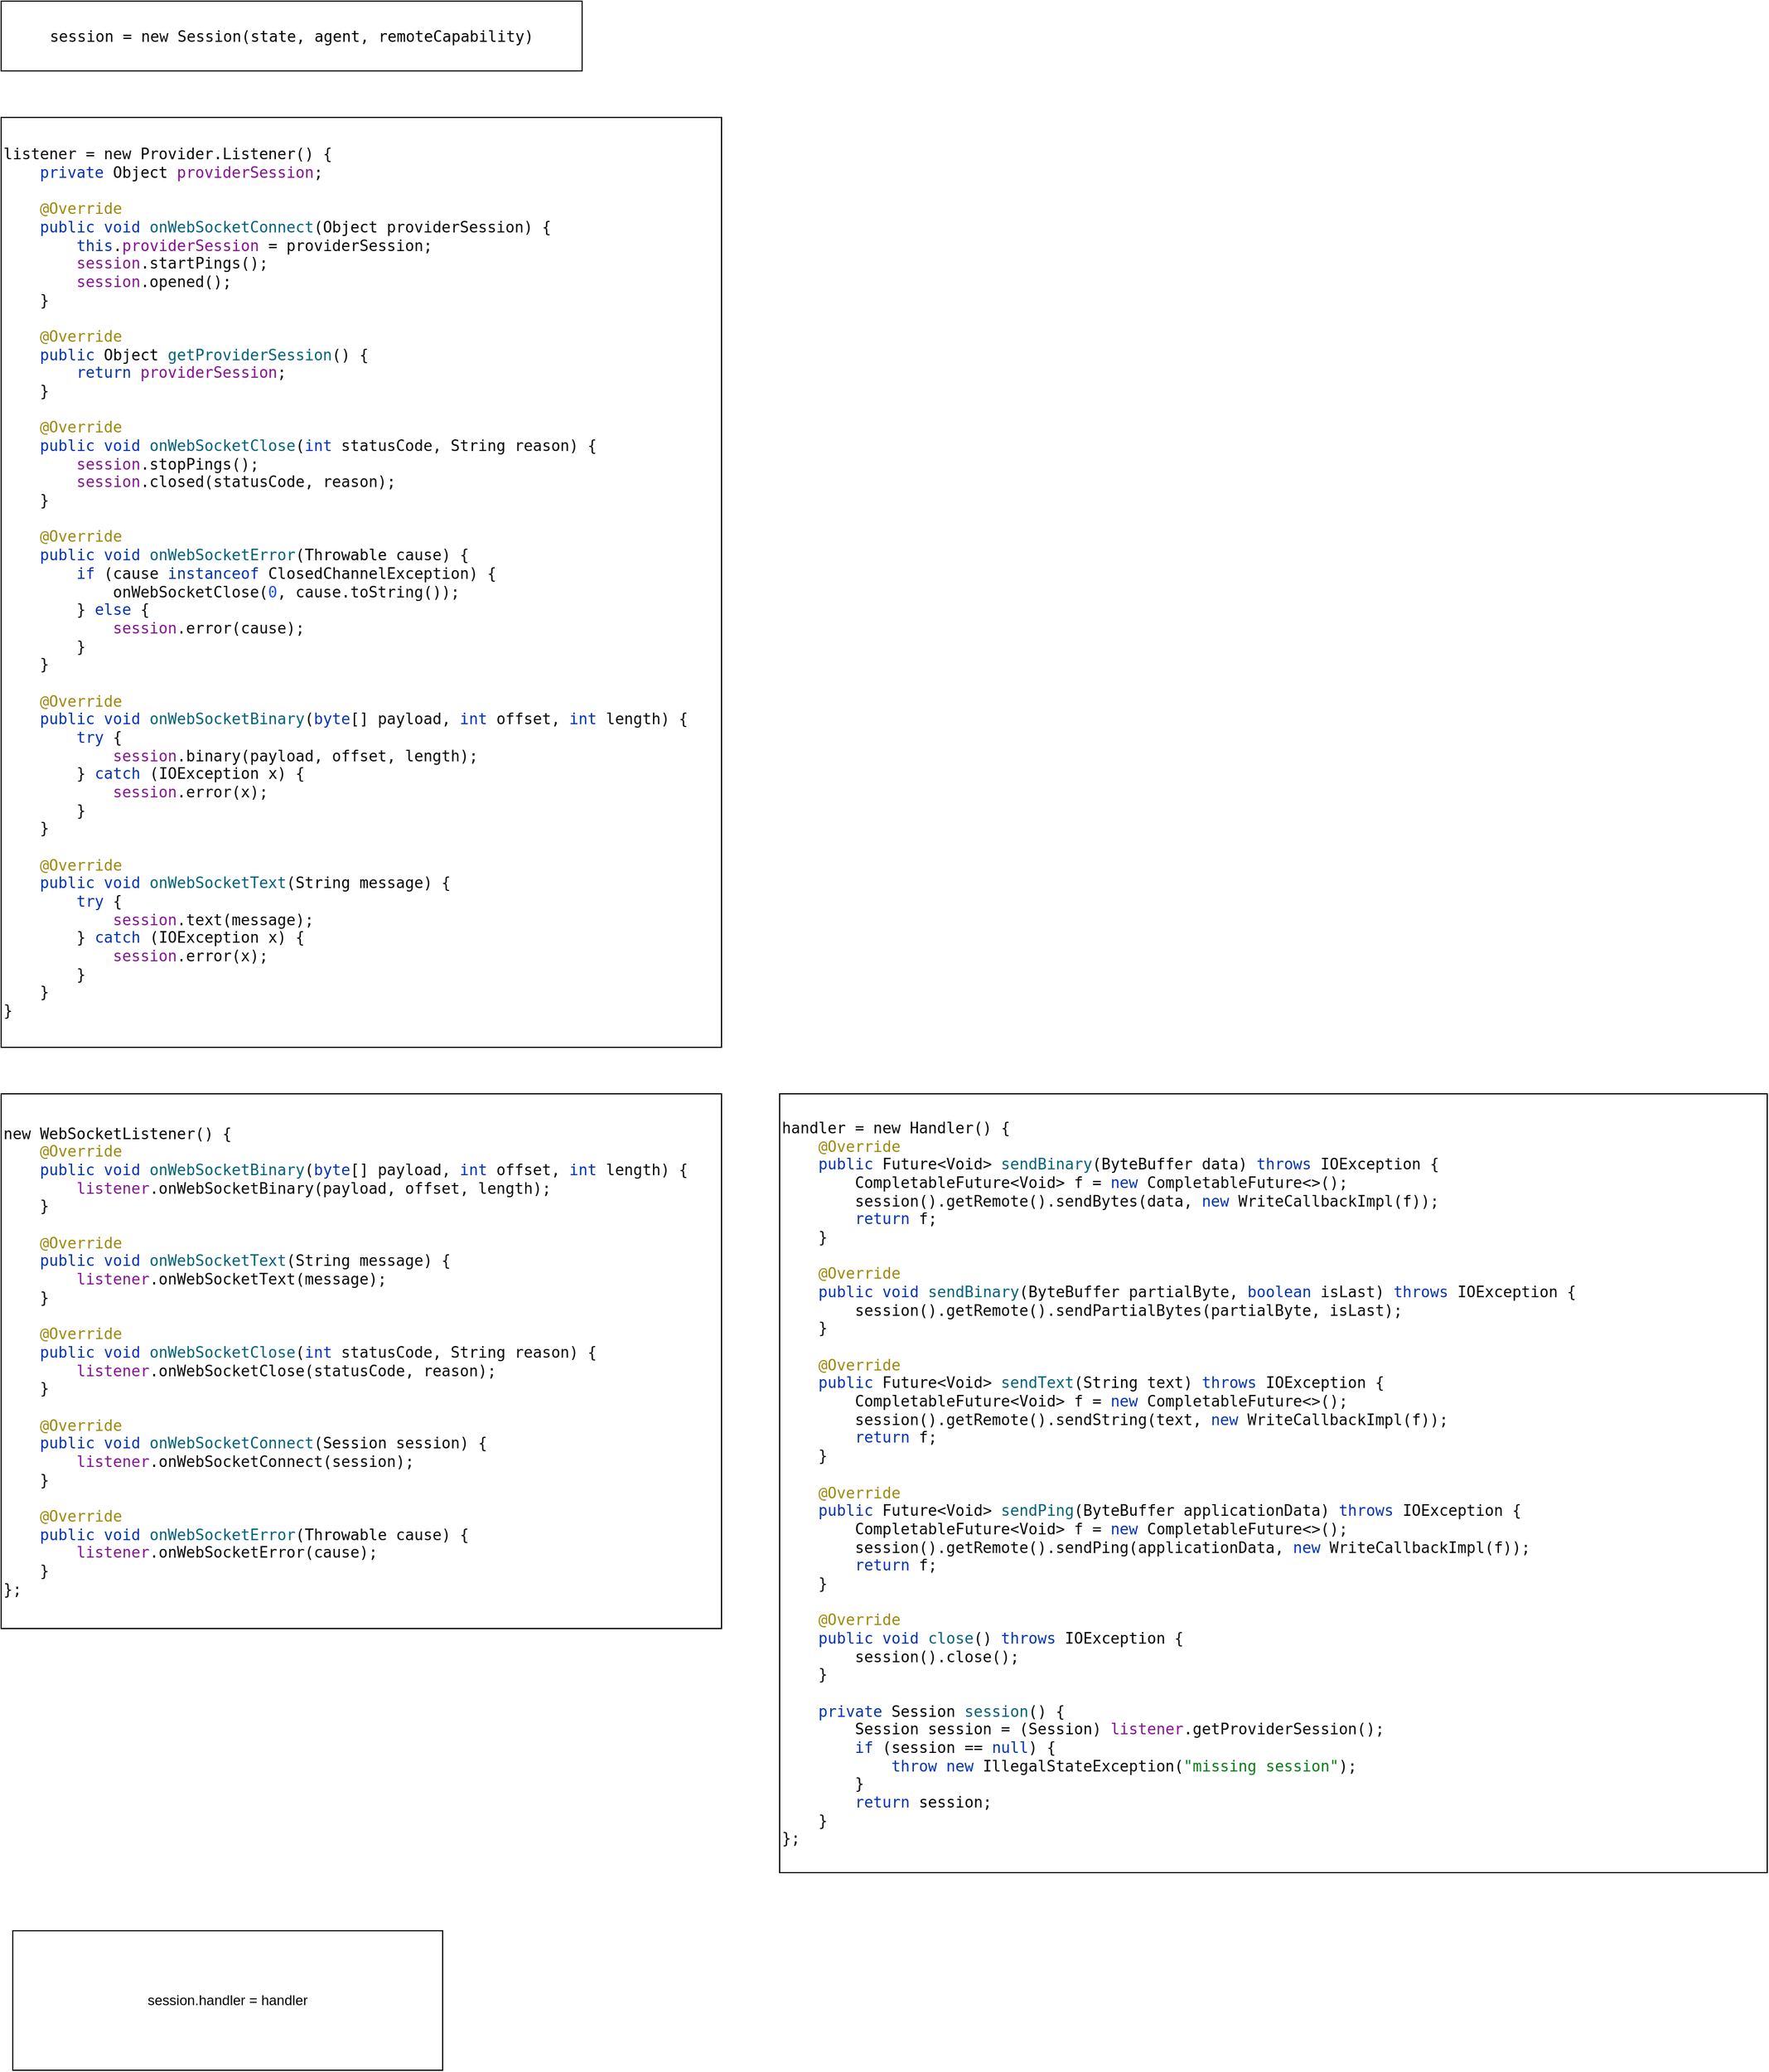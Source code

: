 <mxfile version="22.1.18" type="github">
  <diagram name="第 1 页" id="TmWcDYK_UgiakPwoPVKv">
    <mxGraphModel dx="954" dy="526" grid="1" gridSize="10" guides="1" tooltips="1" connect="1" arrows="1" fold="1" page="1" pageScale="1" pageWidth="827" pageHeight="1169" math="0" shadow="0">
      <root>
        <mxCell id="0" />
        <mxCell id="1" parent="0" />
        <mxCell id="5YAw_FNIZ0tjdUvr30zQ-1" value="&lt;pre style=&quot;background-color:#ffffff;color:#080808;font-family:&#39;JetBrains Mono&#39;,monospace;font-size:9.8pt;&quot;&gt;session = new Session(&lt;span style=&quot;color:#000000;&quot;&gt;state&lt;/span&gt;, &lt;span style=&quot;color:#000000;&quot;&gt;agent&lt;/span&gt;, &lt;span style=&quot;color:#000000;&quot;&gt;remoteCapability&lt;/span&gt;)&lt;/pre&gt;" style="rounded=0;whiteSpace=wrap;html=1;" vertex="1" parent="1">
          <mxGeometry x="120" y="140" width="500" height="60" as="geometry" />
        </mxCell>
        <mxCell id="5YAw_FNIZ0tjdUvr30zQ-2" value="&lt;pre style=&quot;background-color:#ffffff;color:#080808;font-family:&#39;JetBrains Mono&#39;,monospace;font-size:9.8pt;&quot;&gt;listener = new &lt;span style=&quot;color:#000000;&quot;&gt;Provider&lt;/span&gt;.&lt;span style=&quot;color:#000000;&quot;&gt;Listener&lt;/span&gt;() {&lt;br&gt;    &lt;span style=&quot;color:#0033b3;&quot;&gt;private &lt;/span&gt;&lt;span style=&quot;color:#000000;&quot;&gt;Object &lt;/span&gt;&lt;span style=&quot;color:#871094;&quot;&gt;providerSession&lt;/span&gt;;&lt;br&gt;&lt;br&gt;    &lt;span style=&quot;color:#9e880d;&quot;&gt;@Override&lt;br&gt;&lt;/span&gt;&lt;span style=&quot;color:#9e880d;&quot;&gt;    &lt;/span&gt;&lt;span style=&quot;color:#0033b3;&quot;&gt;public void &lt;/span&gt;&lt;span style=&quot;color:#00627a;&quot;&gt;onWebSocketConnect&lt;/span&gt;(&lt;span style=&quot;color:#000000;&quot;&gt;Object &lt;/span&gt;providerSession) {&lt;br&gt;        &lt;span style=&quot;color:#0033b3;&quot;&gt;this&lt;/span&gt;.&lt;span style=&quot;color:#871094;&quot;&gt;providerSession &lt;/span&gt;= providerSession;&lt;br&gt;        &lt;span style=&quot;color:#851691;&quot;&gt;session&lt;/span&gt;.startPings();&lt;br&gt;        &lt;span style=&quot;color:#851691;&quot;&gt;session&lt;/span&gt;.opened();&lt;br&gt;    }&lt;br&gt;&lt;br&gt;    &lt;span style=&quot;color:#9e880d;&quot;&gt;@Override&lt;br&gt;&lt;/span&gt;&lt;span style=&quot;color:#9e880d;&quot;&gt;    &lt;/span&gt;&lt;span style=&quot;color:#0033b3;&quot;&gt;public &lt;/span&gt;&lt;span style=&quot;color:#000000;&quot;&gt;Object &lt;/span&gt;&lt;span style=&quot;color:#00627a;&quot;&gt;getProviderSession&lt;/span&gt;() {&lt;br&gt;        &lt;span style=&quot;color:#0033b3;&quot;&gt;return &lt;/span&gt;&lt;span style=&quot;color:#871094;&quot;&gt;providerSession&lt;/span&gt;;&lt;br&gt;    }&lt;br&gt;&lt;br&gt;    &lt;span style=&quot;color:#9e880d;&quot;&gt;@Override&lt;br&gt;&lt;/span&gt;&lt;span style=&quot;color:#9e880d;&quot;&gt;    &lt;/span&gt;&lt;span style=&quot;color:#0033b3;&quot;&gt;public void &lt;/span&gt;&lt;span style=&quot;color:#00627a;&quot;&gt;onWebSocketClose&lt;/span&gt;(&lt;span style=&quot;color:#0033b3;&quot;&gt;int &lt;/span&gt;statusCode, &lt;span style=&quot;color:#000000;&quot;&gt;String &lt;/span&gt;reason) {&lt;br&gt;        &lt;span style=&quot;color:#851691;&quot;&gt;session&lt;/span&gt;.stopPings();&lt;br&gt;        &lt;span style=&quot;color:#851691;&quot;&gt;session&lt;/span&gt;.closed(statusCode, reason);&lt;br&gt;    }&lt;br&gt;&lt;br&gt;    &lt;span style=&quot;color:#9e880d;&quot;&gt;@Override&lt;br&gt;&lt;/span&gt;&lt;span style=&quot;color:#9e880d;&quot;&gt;    &lt;/span&gt;&lt;span style=&quot;color:#0033b3;&quot;&gt;public void &lt;/span&gt;&lt;span style=&quot;color:#00627a;&quot;&gt;onWebSocketError&lt;/span&gt;(&lt;span style=&quot;color:#000000;&quot;&gt;Throwable &lt;/span&gt;cause) {&lt;br&gt;        &lt;span style=&quot;color:#0033b3;&quot;&gt;if &lt;/span&gt;(cause &lt;span style=&quot;color:#0033b3;&quot;&gt;instanceof &lt;/span&gt;&lt;span style=&quot;color:#000000;&quot;&gt;ClosedChannelException&lt;/span&gt;) {&lt;br&gt;            onWebSocketClose(&lt;span style=&quot;color:#1750eb;&quot;&gt;0&lt;/span&gt;, cause.toString());&lt;br&gt;        } &lt;span style=&quot;color:#0033b3;&quot;&gt;else &lt;/span&gt;{&lt;br&gt;            &lt;span style=&quot;color:#851691;&quot;&gt;session&lt;/span&gt;.error(cause);&lt;br&gt;        }&lt;br&gt;    }&lt;br&gt;&lt;br&gt;    &lt;span style=&quot;color:#9e880d;&quot;&gt;@Override&lt;br&gt;&lt;/span&gt;&lt;span style=&quot;color:#9e880d;&quot;&gt;    &lt;/span&gt;&lt;span style=&quot;color:#0033b3;&quot;&gt;public void &lt;/span&gt;&lt;span style=&quot;color:#00627a;&quot;&gt;onWebSocketBinary&lt;/span&gt;(&lt;span style=&quot;color:#0033b3;&quot;&gt;byte&lt;/span&gt;[] payload, &lt;span style=&quot;color:#0033b3;&quot;&gt;int &lt;/span&gt;offset, &lt;span style=&quot;color:#0033b3;&quot;&gt;int &lt;/span&gt;length) {&lt;br&gt;        &lt;span style=&quot;color:#0033b3;&quot;&gt;try &lt;/span&gt;{&lt;br&gt;            &lt;span style=&quot;color:#851691;&quot;&gt;session&lt;/span&gt;.binary(payload, offset, length);&lt;br&gt;        } &lt;span style=&quot;color:#0033b3;&quot;&gt;catch &lt;/span&gt;(&lt;span style=&quot;color:#000000;&quot;&gt;IOException &lt;/span&gt;x) {&lt;br&gt;            &lt;span style=&quot;color:#851691;&quot;&gt;session&lt;/span&gt;.error(x);&lt;br&gt;        }&lt;br&gt;    }&lt;br&gt;&lt;br&gt;    &lt;span style=&quot;color:#9e880d;&quot;&gt;@Override&lt;br&gt;&lt;/span&gt;&lt;span style=&quot;color:#9e880d;&quot;&gt;    &lt;/span&gt;&lt;span style=&quot;color:#0033b3;&quot;&gt;public void &lt;/span&gt;&lt;span style=&quot;color:#00627a;&quot;&gt;onWebSocketText&lt;/span&gt;(&lt;span style=&quot;color:#000000;&quot;&gt;String &lt;/span&gt;message) {&lt;br&gt;        &lt;span style=&quot;color:#0033b3;&quot;&gt;try &lt;/span&gt;{&lt;br&gt;            &lt;span style=&quot;color:#851691;&quot;&gt;session&lt;/span&gt;.text(message);&lt;br&gt;        } &lt;span style=&quot;color:#0033b3;&quot;&gt;catch &lt;/span&gt;(&lt;span style=&quot;color:#000000;&quot;&gt;IOException &lt;/span&gt;x) {&lt;br&gt;            &lt;span style=&quot;color:#851691;&quot;&gt;session&lt;/span&gt;.error(x);&lt;br&gt;        }&lt;br&gt;    }&lt;br&gt;}&lt;/pre&gt;" style="rounded=0;whiteSpace=wrap;html=1;align=left;" vertex="1" parent="1">
          <mxGeometry x="120" y="240" width="620" height="800" as="geometry" />
        </mxCell>
        <mxCell id="5YAw_FNIZ0tjdUvr30zQ-3" value="&lt;pre style=&quot;background-color:#ffffff;color:#080808;font-family:&#39;JetBrains Mono&#39;,monospace;font-size:9.8pt;&quot;&gt;new &lt;span style=&quot;color:#000000;&quot;&gt;WebSocketListener&lt;/span&gt;() {&lt;br&gt;    &lt;span style=&quot;color:#9e880d;&quot;&gt;@Override&lt;br&gt;&lt;/span&gt;&lt;span style=&quot;color:#9e880d;&quot;&gt;    &lt;/span&gt;&lt;span style=&quot;color:#0033b3;&quot;&gt;public void &lt;/span&gt;&lt;span style=&quot;color:#00627a;&quot;&gt;onWebSocketBinary&lt;/span&gt;(&lt;span style=&quot;color:#0033b3;&quot;&gt;byte&lt;/span&gt;[] payload, &lt;span style=&quot;color:#0033b3;&quot;&gt;int &lt;/span&gt;offset, &lt;span style=&quot;color:#0033b3;&quot;&gt;int &lt;/span&gt;length) {&lt;br&gt;        &lt;span style=&quot;color:#851691;&quot;&gt;listener&lt;/span&gt;.onWebSocketBinary(payload, offset, length);&lt;br&gt;    }&lt;br&gt;&lt;br&gt;    &lt;span style=&quot;color:#9e880d;&quot;&gt;@Override&lt;br&gt;&lt;/span&gt;&lt;span style=&quot;color:#9e880d;&quot;&gt;    &lt;/span&gt;&lt;span style=&quot;color:#0033b3;&quot;&gt;public void &lt;/span&gt;&lt;span style=&quot;color:#00627a;&quot;&gt;onWebSocketText&lt;/span&gt;(&lt;span style=&quot;color:#000000;&quot;&gt;String &lt;/span&gt;message) {&lt;br&gt;        &lt;span style=&quot;color:#851691;&quot;&gt;listener&lt;/span&gt;.onWebSocketText(message);&lt;br&gt;    }&lt;br&gt;&lt;br&gt;    &lt;span style=&quot;color:#9e880d;&quot;&gt;@Override&lt;br&gt;&lt;/span&gt;&lt;span style=&quot;color:#9e880d;&quot;&gt;    &lt;/span&gt;&lt;span style=&quot;color:#0033b3;&quot;&gt;public void &lt;/span&gt;&lt;span style=&quot;color:#00627a;&quot;&gt;onWebSocketClose&lt;/span&gt;(&lt;span style=&quot;color:#0033b3;&quot;&gt;int &lt;/span&gt;statusCode, &lt;span style=&quot;color:#000000;&quot;&gt;String &lt;/span&gt;reason) {&lt;br&gt;        &lt;span style=&quot;color:#851691;&quot;&gt;listener&lt;/span&gt;.onWebSocketClose(statusCode, reason);&lt;br&gt;    }&lt;br&gt;&lt;br&gt;    &lt;span style=&quot;color:#9e880d;&quot;&gt;@Override&lt;br&gt;&lt;/span&gt;&lt;span style=&quot;color:#9e880d;&quot;&gt;    &lt;/span&gt;&lt;span style=&quot;color:#0033b3;&quot;&gt;public void &lt;/span&gt;&lt;span style=&quot;color:#00627a;&quot;&gt;onWebSocketConnect&lt;/span&gt;(&lt;span style=&quot;color:#000000;&quot;&gt;Session &lt;/span&gt;session) {&lt;br&gt;        &lt;span style=&quot;color:#851691;&quot;&gt;listener&lt;/span&gt;.onWebSocketConnect(session);&lt;br&gt;    }&lt;br&gt;&lt;br&gt;    &lt;span style=&quot;color:#9e880d;&quot;&gt;@Override&lt;br&gt;&lt;/span&gt;&lt;span style=&quot;color:#9e880d;&quot;&gt;    &lt;/span&gt;&lt;span style=&quot;color:#0033b3;&quot;&gt;public void &lt;/span&gt;&lt;span style=&quot;color:#00627a;&quot;&gt;onWebSocketError&lt;/span&gt;(&lt;span style=&quot;color:#000000;&quot;&gt;Throwable &lt;/span&gt;cause) {&lt;br&gt;        &lt;span style=&quot;color:#851691;&quot;&gt;listener&lt;/span&gt;.onWebSocketError(cause);&lt;br&gt;    }&lt;br&gt;};&lt;/pre&gt;" style="rounded=0;whiteSpace=wrap;html=1;align=left;" vertex="1" parent="1">
          <mxGeometry x="120" y="1080" width="620" height="460" as="geometry" />
        </mxCell>
        <mxCell id="5YAw_FNIZ0tjdUvr30zQ-4" value="&lt;pre style=&quot;background-color:#ffffff;color:#080808;font-family:&#39;JetBrains Mono&#39;,monospace;font-size:9.8pt;&quot;&gt;handler = new &lt;span style=&quot;color:#000000;&quot;&gt;Handler&lt;/span&gt;() {&lt;br&gt;    &lt;span style=&quot;color:#9e880d;&quot;&gt;@Override&lt;br&gt;&lt;/span&gt;&lt;span style=&quot;color:#9e880d;&quot;&gt;    &lt;/span&gt;&lt;span style=&quot;color:#0033b3;&quot;&gt;public &lt;/span&gt;&lt;span style=&quot;color:#000000;&quot;&gt;Future&lt;/span&gt;&amp;lt;&lt;span style=&quot;color:#000000;&quot;&gt;Void&lt;/span&gt;&amp;gt; &lt;span style=&quot;color:#00627a;&quot;&gt;sendBinary&lt;/span&gt;(&lt;span style=&quot;color:#000000;&quot;&gt;ByteBuffer &lt;/span&gt;data) &lt;span style=&quot;color:#0033b3;&quot;&gt;throws &lt;/span&gt;&lt;span style=&quot;color:#000000;&quot;&gt;IOException &lt;/span&gt;{&lt;br&gt;        &lt;span style=&quot;color:#000000;&quot;&gt;CompletableFuture&lt;/span&gt;&amp;lt;&lt;span style=&quot;color:#000000;&quot;&gt;Void&lt;/span&gt;&amp;gt; &lt;span style=&quot;color:#000000;&quot;&gt;f &lt;/span&gt;= &lt;span style=&quot;color:#0033b3;&quot;&gt;new &lt;/span&gt;CompletableFuture&amp;lt;&amp;gt;();&lt;br&gt;        session().getRemote().sendBytes(data, &lt;span style=&quot;color:#0033b3;&quot;&gt;new &lt;/span&gt;WriteCallbackImpl(&lt;span style=&quot;color:#000000;&quot;&gt;f&lt;/span&gt;));&lt;br&gt;        &lt;span style=&quot;color:#0033b3;&quot;&gt;return &lt;/span&gt;&lt;span style=&quot;color:#000000;&quot;&gt;f&lt;/span&gt;;&lt;br&gt;    }&lt;br&gt;&lt;br&gt;    &lt;span style=&quot;color:#9e880d;&quot;&gt;@Override&lt;br&gt;&lt;/span&gt;&lt;span style=&quot;color:#9e880d;&quot;&gt;    &lt;/span&gt;&lt;span style=&quot;color:#0033b3;&quot;&gt;public void &lt;/span&gt;&lt;span style=&quot;color:#00627a;&quot;&gt;sendBinary&lt;/span&gt;(&lt;span style=&quot;color:#000000;&quot;&gt;ByteBuffer &lt;/span&gt;partialByte, &lt;span style=&quot;color:#0033b3;&quot;&gt;boolean &lt;/span&gt;isLast) &lt;span style=&quot;color:#0033b3;&quot;&gt;throws &lt;/span&gt;&lt;span style=&quot;color:#000000;&quot;&gt;IOException &lt;/span&gt;{&lt;br&gt;        session().getRemote().sendPartialBytes(partialByte, isLast);&lt;br&gt;    }&lt;br&gt;&lt;br&gt;    &lt;span style=&quot;color:#9e880d;&quot;&gt;@Override&lt;br&gt;&lt;/span&gt;&lt;span style=&quot;color:#9e880d;&quot;&gt;    &lt;/span&gt;&lt;span style=&quot;color:#0033b3;&quot;&gt;public &lt;/span&gt;&lt;span style=&quot;color:#000000;&quot;&gt;Future&lt;/span&gt;&amp;lt;&lt;span style=&quot;color:#000000;&quot;&gt;Void&lt;/span&gt;&amp;gt; &lt;span style=&quot;color:#00627a;&quot;&gt;sendText&lt;/span&gt;(&lt;span style=&quot;color:#000000;&quot;&gt;String &lt;/span&gt;text) &lt;span style=&quot;color:#0033b3;&quot;&gt;throws &lt;/span&gt;&lt;span style=&quot;color:#000000;&quot;&gt;IOException &lt;/span&gt;{&lt;br&gt;        &lt;span style=&quot;color:#000000;&quot;&gt;CompletableFuture&lt;/span&gt;&amp;lt;&lt;span style=&quot;color:#000000;&quot;&gt;Void&lt;/span&gt;&amp;gt; &lt;span style=&quot;color:#000000;&quot;&gt;f &lt;/span&gt;= &lt;span style=&quot;color:#0033b3;&quot;&gt;new &lt;/span&gt;CompletableFuture&amp;lt;&amp;gt;();&lt;br&gt;        session().getRemote().sendString(text, &lt;span style=&quot;color:#0033b3;&quot;&gt;new &lt;/span&gt;WriteCallbackImpl(&lt;span style=&quot;color:#000000;&quot;&gt;f&lt;/span&gt;));&lt;br&gt;        &lt;span style=&quot;color:#0033b3;&quot;&gt;return &lt;/span&gt;&lt;span style=&quot;color:#000000;&quot;&gt;f&lt;/span&gt;;&lt;br&gt;    }&lt;br&gt;&lt;br&gt;    &lt;span style=&quot;color:#9e880d;&quot;&gt;@Override&lt;br&gt;&lt;/span&gt;&lt;span style=&quot;color:#9e880d;&quot;&gt;    &lt;/span&gt;&lt;span style=&quot;color:#0033b3;&quot;&gt;public &lt;/span&gt;&lt;span style=&quot;color:#000000;&quot;&gt;Future&lt;/span&gt;&amp;lt;&lt;span style=&quot;color:#000000;&quot;&gt;Void&lt;/span&gt;&amp;gt; &lt;span style=&quot;color:#00627a;&quot;&gt;sendPing&lt;/span&gt;(&lt;span style=&quot;color:#000000;&quot;&gt;ByteBuffer &lt;/span&gt;applicationData) &lt;span style=&quot;color:#0033b3;&quot;&gt;throws &lt;/span&gt;&lt;span style=&quot;color:#000000;&quot;&gt;IOException &lt;/span&gt;{&lt;br&gt;        &lt;span style=&quot;color:#000000;&quot;&gt;CompletableFuture&lt;/span&gt;&amp;lt;&lt;span style=&quot;color:#000000;&quot;&gt;Void&lt;/span&gt;&amp;gt; &lt;span style=&quot;color:#000000;&quot;&gt;f &lt;/span&gt;= &lt;span style=&quot;color:#0033b3;&quot;&gt;new &lt;/span&gt;CompletableFuture&amp;lt;&amp;gt;();&lt;br&gt;        session().getRemote().sendPing(applicationData, &lt;span style=&quot;color:#0033b3;&quot;&gt;new &lt;/span&gt;WriteCallbackImpl(&lt;span style=&quot;color:#000000;&quot;&gt;f&lt;/span&gt;));&lt;br&gt;        &lt;span style=&quot;color:#0033b3;&quot;&gt;return &lt;/span&gt;&lt;span style=&quot;color:#000000;&quot;&gt;f&lt;/span&gt;;&lt;br&gt;    }&lt;br&gt;&lt;br&gt;    &lt;span style=&quot;color:#9e880d;&quot;&gt;@Override&lt;br&gt;&lt;/span&gt;&lt;span style=&quot;color:#9e880d;&quot;&gt;    &lt;/span&gt;&lt;span style=&quot;color:#0033b3;&quot;&gt;public void &lt;/span&gt;&lt;span style=&quot;color:#00627a;&quot;&gt;close&lt;/span&gt;() &lt;span style=&quot;color:#0033b3;&quot;&gt;throws &lt;/span&gt;&lt;span style=&quot;color:#000000;&quot;&gt;IOException &lt;/span&gt;{&lt;br&gt;        session().close();&lt;br&gt;    }&lt;br&gt;&lt;br&gt;    &lt;span style=&quot;color:#0033b3;&quot;&gt;private &lt;/span&gt;&lt;span style=&quot;color:#000000;&quot;&gt;Session &lt;/span&gt;&lt;span style=&quot;color:#00627a;&quot;&gt;session&lt;/span&gt;() {&lt;br&gt;        &lt;span style=&quot;color:#000000;&quot;&gt;Session session &lt;/span&gt;= (&lt;span style=&quot;color:#000000;&quot;&gt;Session&lt;/span&gt;) &lt;span style=&quot;color:#851691;&quot;&gt;listener&lt;/span&gt;.getProviderSession();&lt;br&gt;        &lt;span style=&quot;color:#0033b3;&quot;&gt;if &lt;/span&gt;(&lt;span style=&quot;color:#000000;&quot;&gt;session &lt;/span&gt;== &lt;span style=&quot;color:#0033b3;&quot;&gt;null&lt;/span&gt;) {&lt;br&gt;            &lt;span style=&quot;color:#0033b3;&quot;&gt;throw new &lt;/span&gt;IllegalStateException(&lt;span style=&quot;color:#067d17;&quot;&gt;&quot;missing session&quot;&lt;/span&gt;);&lt;br&gt;        }&lt;br&gt;        &lt;span style=&quot;color:#0033b3;&quot;&gt;return &lt;/span&gt;&lt;span style=&quot;color:#000000;&quot;&gt;session&lt;/span&gt;;&lt;br&gt;    }&lt;br&gt;};&lt;/pre&gt;" style="rounded=0;whiteSpace=wrap;html=1;align=left;" vertex="1" parent="1">
          <mxGeometry x="790" y="1080" width="850" height="670" as="geometry" />
        </mxCell>
        <mxCell id="5YAw_FNIZ0tjdUvr30zQ-5" value="session.handler = handler" style="rounded=0;whiteSpace=wrap;html=1;" vertex="1" parent="1">
          <mxGeometry x="130" y="1800" width="370" height="120" as="geometry" />
        </mxCell>
      </root>
    </mxGraphModel>
  </diagram>
</mxfile>
